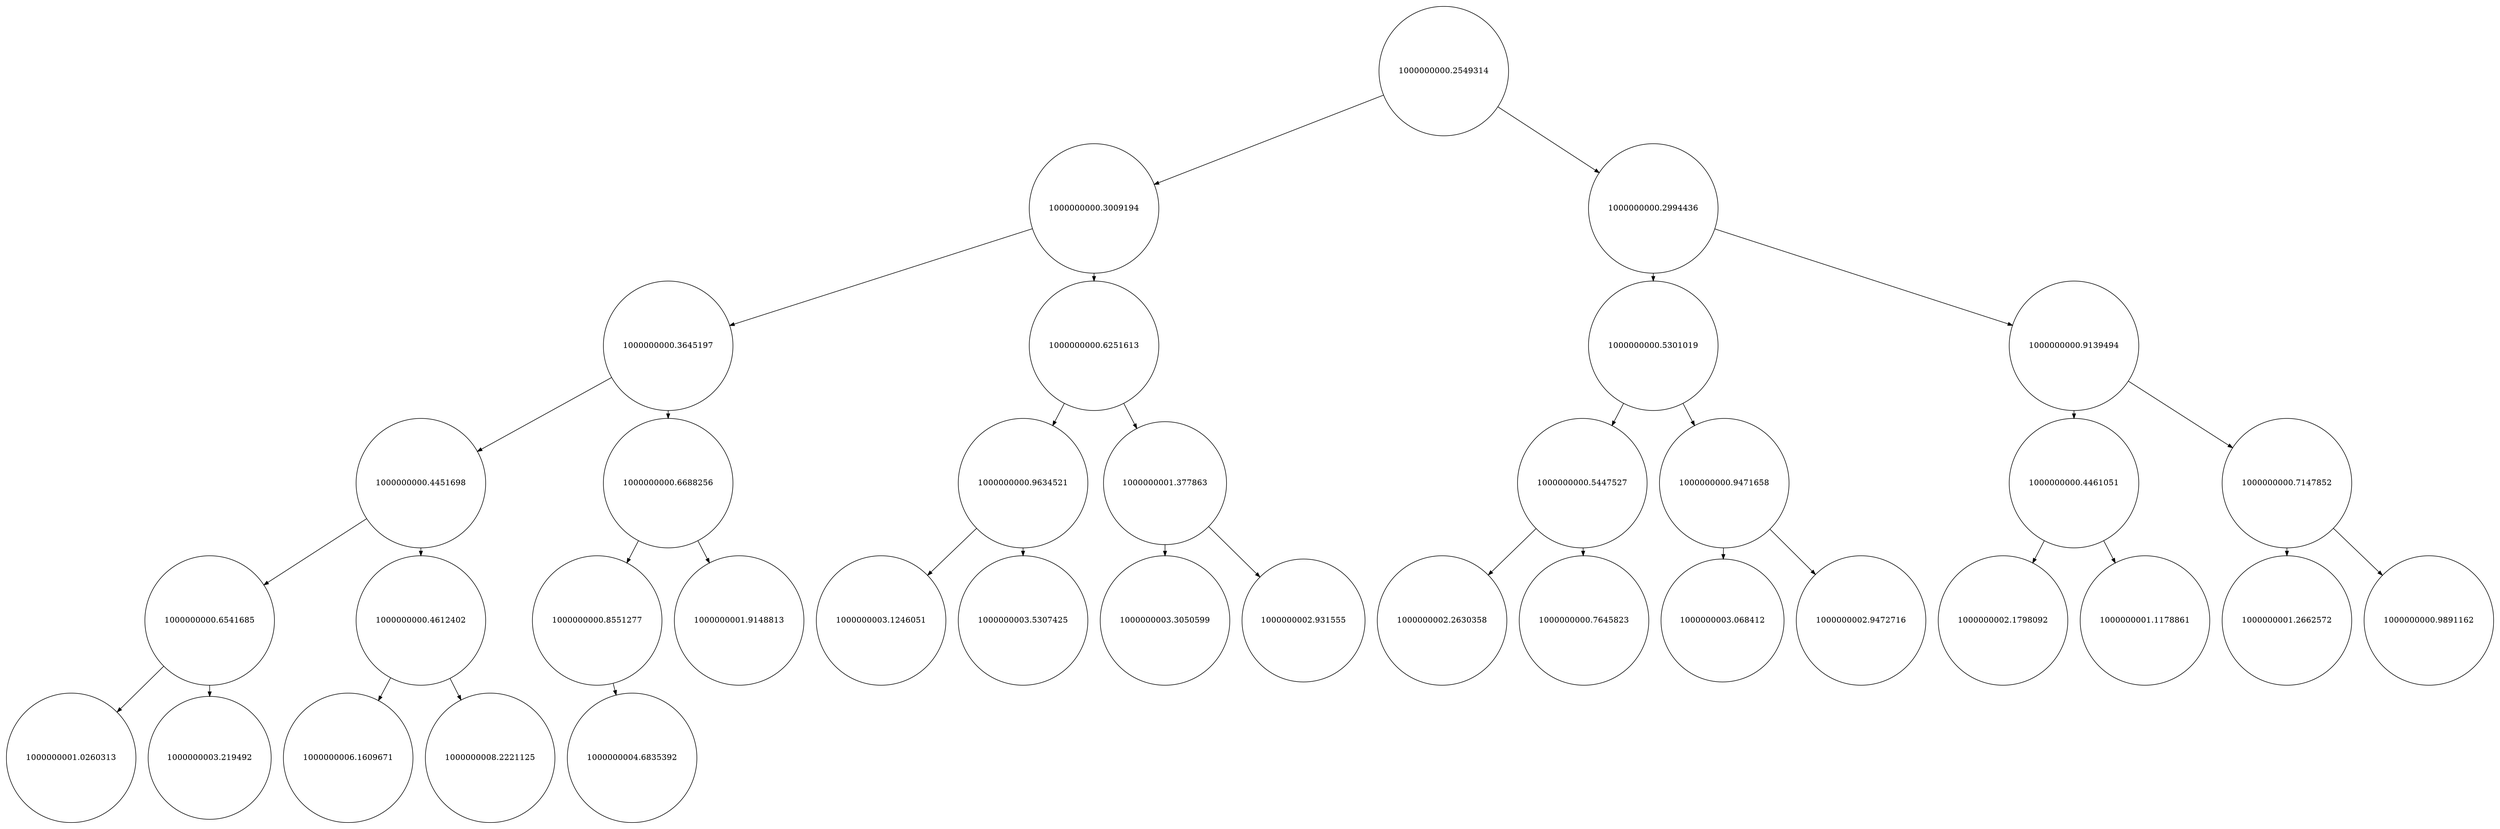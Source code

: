 
    digraph G {
    nodesep=0.3;
    ranksep=0.2;
    margin=0.1;
    node [shape=circle];
    edge [arrowsize=0.8];
    1 -> 2[side=left];
1 -> 3;
2 -> 4[side=left];
2 -> 5;
3 -> 6[side=left];
3 -> 7;
4 -> 8[side=left];
4 -> 9;
5 -> 10[side=left];
5 -> 11;
6 -> 12[side=left];
6 -> 13;
7 -> 14[side=left];
7 -> 15;
8 -> 16[side=left];
8 -> 17;
9 -> 18[side=left];
9 -> 19;
10 -> 20[side=left];
10 -> 21;
11 -> 22[side=left];
11 -> 23;
12 -> 24[side=left];
12 -> 25;
13 -> 26[side=left];
13 -> 27;
14 -> 28[side=left];
14 -> 29;
15 -> 30[side=left];
15 -> 31;
16 -> 32[side=left];
16 -> 33;
17 -> 34[side=left];
17 -> 35;
18 -> 36[side=left];
1[label="1000000000.2549314"]
2[label="1000000000.3009194"]
3[label="1000000000.2994436"]
4[label="1000000000.3645197"]
5[label="1000000000.6251613"]
6[label="1000000000.5301019"]
7[label="1000000000.9139494"]
8[label="1000000000.4451698"]
9[label="1000000000.6688256"]
10[label="1000000000.9634521"]
11[label="1000000001.377863"]
12[label="1000000000.5447527"]
13[label="1000000000.9471658"]
14[label="1000000000.4461051"]
15[label="1000000000.7147852"]
16[label="1000000000.6541685"]
17[label="1000000000.4612402"]
18[label="1000000000.8551277"]
19[label="1000000001.9148813"]
20[label="1000000003.1246051"]
21[label="1000000003.5307425"]
22[label="1000000003.3050599"]
23[label="1000000002.931555"]
24[label="1000000002.2630358"]
25[label="1000000000.7645823"]
26[label="1000000003.068412"]
27[label="1000000002.9472716"]
28[label="1000000002.1798092"]
29[label="1000000001.1178861"]
30[label="1000000001.2662572"]
31[label="1000000000.9891162"]
32[label="1000000001.0260313"]
33[label="1000000003.219492"]
34[label="1000000006.1609671"]
35[label="1000000008.2221125"]
36[label="1000000004.6835392"]}